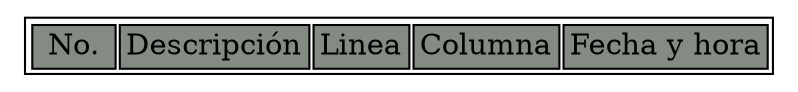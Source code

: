 digraph {
            node[shape=none]
            n1[label=<
            <table border="1">]
            <tr>
            <td bgcolor="honeydew4"> No. </td>
            <td bgcolor="honeydew4">Descripción</td>
            <td bgcolor="honeydew4">Linea</td>
            <td bgcolor="honeydew4">Columna</td>
            <td bgcolor="honeydew4">Fecha y hora</td>
            </tr>
</table>
    >]
    }